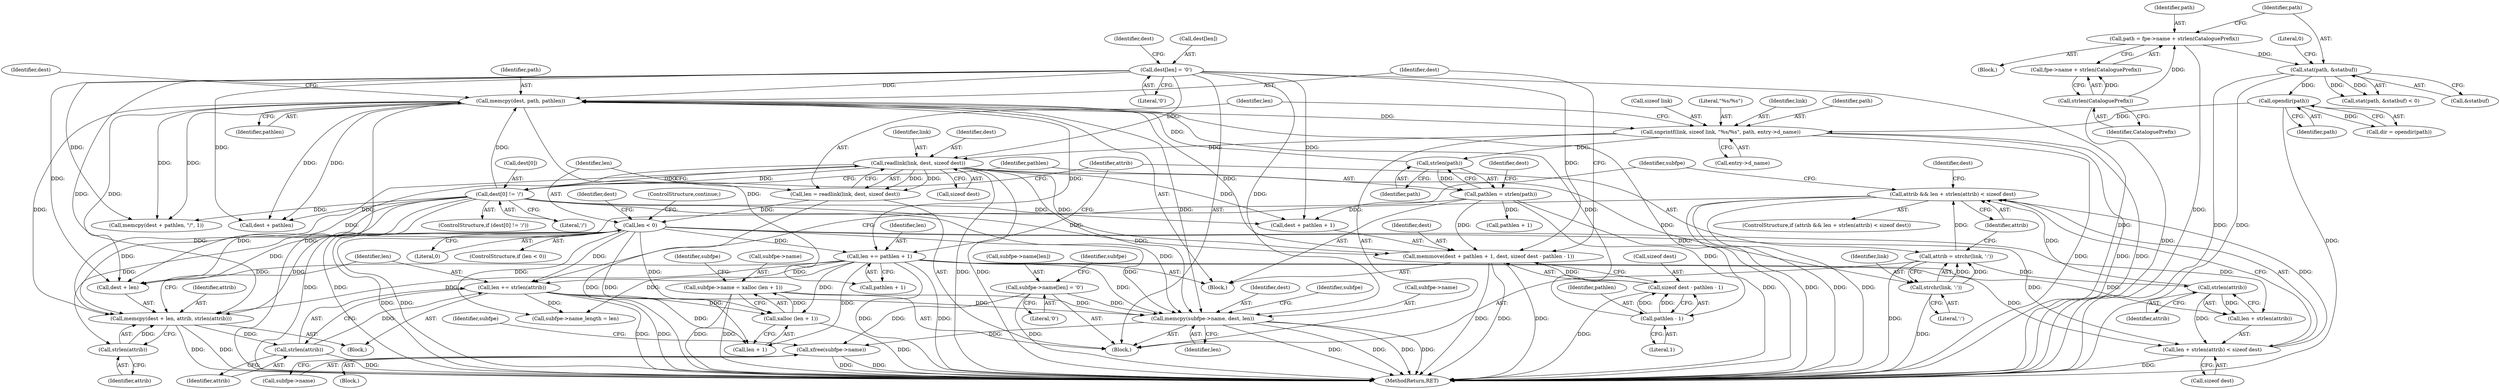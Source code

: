 digraph "0_libxfont_5bf703700ee4a5d6eae20da07cb7a29369667aef@API" {
"1000310" [label="(Call,memcpy(subfpe->name, dest, len))"];
"1000294" [label="(Call,subfpe->name = xalloc (len + 1))"];
"1000298" [label="(Call,xalloc (len + 1))"];
"1000267" [label="(Call,len += strlen(attrib))"];
"1000269" [label="(Call,strlen(attrib))"];
"1000260" [label="(Call,memcpy(dest + len, attrib, strlen(attrib)))"];
"1000200" [label="(Call,dest[len] = '\0')"];
"1000206" [label="(Call,dest[0] != '/')"];
"1000190" [label="(Call,readlink(link, dest, sizeof dest))"];
"1000179" [label="(Call,snprintf(link, sizeof link, \"%s/%s\", path, entry->d_name))"];
"1000156" [label="(Call,opendir(path))"];
"1000132" [label="(Call,stat(path, &statbuf))"];
"1000121" [label="(Call,path = fpe->name + strlen(CataloguePrefix))"];
"1000127" [label="(Call,strlen(CataloguePrefix))"];
"1000229" [label="(Call,memcpy(dest, path, pathlen))"];
"1000216" [label="(Call,memmove(dest + pathlen + 1, dest, sizeof dest - pathlen - 1))"];
"1000212" [label="(Call,pathlen = strlen(path))"];
"1000214" [label="(Call,strlen(path))"];
"1000223" [label="(Call,sizeof dest - pathlen - 1)"];
"1000226" [label="(Call,pathlen - 1)"];
"1000196" [label="(Call,len < 0)"];
"1000188" [label="(Call,len = readlink(link, dest, sizeof dest))"];
"1000239" [label="(Call,len += pathlen + 1)"];
"1000265" [label="(Call,strlen(attrib))"];
"1000250" [label="(Call,attrib && len + strlen(attrib) < sizeof dest)"];
"1000244" [label="(Call,attrib = strchr(link, ':'))"];
"1000246" [label="(Call,strchr(link, ':'))"];
"1000255" [label="(Call,strlen(attrib))"];
"1000252" [label="(Call,len + strlen(attrib) < sizeof dest)"];
"1000316" [label="(Call,subfpe->name[len] = '\0')"];
"1000334" [label="(Call,xfree(subfpe->name))"];
"1000128" [label="(Identifier,CataloguePrefix)"];
"1000315" [label="(Identifier,len)"];
"1000311" [label="(Call,subfpe->name)"];
"1000314" [label="(Identifier,dest)"];
"1000257" [label="(Call,sizeof dest)"];
"1000232" [label="(Identifier,pathlen)"];
"1000212" [label="(Call,pathlen = strlen(path))"];
"1000270" [label="(Identifier,attrib)"];
"1000213" [label="(Identifier,pathlen)"];
"1000210" [label="(Literal,'/')"];
"1000219" [label="(Call,pathlen + 1)"];
"1000156" [label="(Call,opendir(path))"];
"1000211" [label="(Block,)"];
"1000178" [label="(Block,)"];
"1000217" [label="(Call,dest + pathlen + 1)"];
"1000240" [label="(Identifier,len)"];
"1000265" [label="(Call,strlen(attrib))"];
"1000304" [label="(Identifier,subfpe)"];
"1000228" [label="(Literal,1)"];
"1000233" [label="(Call,memcpy(dest + pathlen, \"/\", 1))"];
"1000241" [label="(Call,pathlen + 1)"];
"1000195" [label="(ControlStructure,if (len < 0))"];
"1000154" [label="(Call,dir = opendir(path))"];
"1000179" [label="(Call,snprintf(link, sizeof link, \"%s/%s\", path, entry->d_name))"];
"1000132" [label="(Call,stat(path, &statbuf))"];
"1000234" [label="(Call,dest + pathlen)"];
"1000123" [label="(Call,fpe->name + strlen(CataloguePrefix))"];
"1000227" [label="(Identifier,pathlen)"];
"1000325" [label="(Identifier,subfpe)"];
"1000319" [label="(Identifier,subfpe)"];
"1000247" [label="(Identifier,link)"];
"1000334" [label="(Call,xfree(subfpe->name))"];
"1000335" [label="(Call,subfpe->name)"];
"1000252" [label="(Call,len + strlen(attrib) < sizeof dest)"];
"1000256" [label="(Identifier,attrib)"];
"1000215" [label="(Identifier,path)"];
"1000206" [label="(Call,dest[0] != '/')"];
"1000205" [label="(ControlStructure,if (dest[0] != '/'))"];
"1000248" [label="(Literal,':')"];
"1000189" [label="(Identifier,len)"];
"1000251" [label="(Identifier,attrib)"];
"1000136" [label="(Literal,0)"];
"1000216" [label="(Call,memmove(dest + pathlen + 1, dest, sizeof dest - pathlen - 1))"];
"1000200" [label="(Call,dest[len] = '\0')"];
"1000264" [label="(Identifier,attrib)"];
"1000245" [label="(Identifier,attrib)"];
"1000244" [label="(Call,attrib = strchr(link, ':'))"];
"1000272" [label="(Identifier,subfpe)"];
"1000226" [label="(Call,pathlen - 1)"];
"1000192" [label="(Identifier,dest)"];
"1000260" [label="(Call,memcpy(dest + len, attrib, strlen(attrib)))"];
"1000231" [label="(Identifier,path)"];
"1000378" [label="(MethodReturn,RET)"];
"1000310" [label="(Call,memcpy(subfpe->name, dest, len))"];
"1000250" [label="(Call,attrib && len + strlen(attrib) < sizeof dest)"];
"1000224" [label="(Call,sizeof dest)"];
"1000122" [label="(Identifier,path)"];
"1000294" [label="(Call,subfpe->name = xalloc (len + 1))"];
"1000222" [label="(Identifier,dest)"];
"1000249" [label="(ControlStructure,if (attrib && len + strlen(attrib) < sizeof dest))"];
"1000157" [label="(Identifier,path)"];
"1000104" [label="(Block,)"];
"1000204" [label="(Literal,'\0')"];
"1000190" [label="(Call,readlink(link, dest, sizeof dest))"];
"1000289" [label="(Call,subfpe->name_length = len)"];
"1000299" [label="(Call,len + 1)"];
"1000230" [label="(Identifier,dest)"];
"1000183" [label="(Literal,\"%s/%s\")"];
"1000133" [label="(Identifier,path)"];
"1000131" [label="(Call,stat(path, &statbuf) < 0)"];
"1000127" [label="(Call,strlen(CataloguePrefix))"];
"1000269" [label="(Call,strlen(attrib))"];
"1000253" [label="(Call,len + strlen(attrib))"];
"1000268" [label="(Identifier,len)"];
"1000134" [label="(Call,&statbuf)"];
"1000317" [label="(Call,subfpe->name[len])"];
"1000259" [label="(Block,)"];
"1000208" [label="(Identifier,dest)"];
"1000262" [label="(Identifier,dest)"];
"1000121" [label="(Call,path = fpe->name + strlen(CataloguePrefix))"];
"1000197" [label="(Identifier,len)"];
"1000188" [label="(Call,len = readlink(link, dest, sizeof dest))"];
"1000198" [label="(Literal,0)"];
"1000196" [label="(Call,len < 0)"];
"1000316" [label="(Call,subfpe->name[len] = '\0')"];
"1000267" [label="(Call,len += strlen(attrib))"];
"1000246" [label="(Call,strchr(link, ':'))"];
"1000191" [label="(Identifier,link)"];
"1000223" [label="(Call,sizeof dest - pathlen - 1)"];
"1000180" [label="(Identifier,link)"];
"1000295" [label="(Call,subfpe->name)"];
"1000184" [label="(Identifier,path)"];
"1000214" [label="(Call,strlen(path))"];
"1000298" [label="(Call,xalloc (len + 1))"];
"1000229" [label="(Call,memcpy(dest, path, pathlen))"];
"1000266" [label="(Identifier,attrib)"];
"1000207" [label="(Call,dest[0])"];
"1000255" [label="(Call,strlen(attrib))"];
"1000322" [label="(Literal,'\0')"];
"1000235" [label="(Identifier,dest)"];
"1000202" [label="(Identifier,dest)"];
"1000201" [label="(Call,dest[len])"];
"1000261" [label="(Call,dest + len)"];
"1000218" [label="(Identifier,dest)"];
"1000333" [label="(Block,)"];
"1000339" [label="(Identifier,subfpe)"];
"1000185" [label="(Call,entry->d_name)"];
"1000199" [label="(ControlStructure,continue;)"];
"1000193" [label="(Call,sizeof dest)"];
"1000239" [label="(Call,len += pathlen + 1)"];
"1000181" [label="(Call,sizeof link)"];
"1000310" -> "1000178"  [label="AST: "];
"1000310" -> "1000315"  [label="CFG: "];
"1000311" -> "1000310"  [label="AST: "];
"1000314" -> "1000310"  [label="AST: "];
"1000315" -> "1000310"  [label="AST: "];
"1000319" -> "1000310"  [label="CFG: "];
"1000310" -> "1000378"  [label="DDG: "];
"1000310" -> "1000378"  [label="DDG: "];
"1000310" -> "1000378"  [label="DDG: "];
"1000310" -> "1000378"  [label="DDG: "];
"1000294" -> "1000310"  [label="DDG: "];
"1000316" -> "1000310"  [label="DDG: "];
"1000200" -> "1000310"  [label="DDG: "];
"1000206" -> "1000310"  [label="DDG: "];
"1000190" -> "1000310"  [label="DDG: "];
"1000229" -> "1000310"  [label="DDG: "];
"1000267" -> "1000310"  [label="DDG: "];
"1000196" -> "1000310"  [label="DDG: "];
"1000239" -> "1000310"  [label="DDG: "];
"1000310" -> "1000334"  [label="DDG: "];
"1000294" -> "1000178"  [label="AST: "];
"1000294" -> "1000298"  [label="CFG: "];
"1000295" -> "1000294"  [label="AST: "];
"1000298" -> "1000294"  [label="AST: "];
"1000304" -> "1000294"  [label="CFG: "];
"1000294" -> "1000378"  [label="DDG: "];
"1000294" -> "1000378"  [label="DDG: "];
"1000298" -> "1000294"  [label="DDG: "];
"1000298" -> "1000299"  [label="CFG: "];
"1000299" -> "1000298"  [label="AST: "];
"1000298" -> "1000378"  [label="DDG: "];
"1000267" -> "1000298"  [label="DDG: "];
"1000196" -> "1000298"  [label="DDG: "];
"1000239" -> "1000298"  [label="DDG: "];
"1000267" -> "1000259"  [label="AST: "];
"1000267" -> "1000269"  [label="CFG: "];
"1000268" -> "1000267"  [label="AST: "];
"1000269" -> "1000267"  [label="AST: "];
"1000272" -> "1000267"  [label="CFG: "];
"1000267" -> "1000378"  [label="DDG: "];
"1000267" -> "1000378"  [label="DDG: "];
"1000269" -> "1000267"  [label="DDG: "];
"1000196" -> "1000267"  [label="DDG: "];
"1000239" -> "1000267"  [label="DDG: "];
"1000267" -> "1000289"  [label="DDG: "];
"1000267" -> "1000299"  [label="DDG: "];
"1000269" -> "1000270"  [label="CFG: "];
"1000270" -> "1000269"  [label="AST: "];
"1000269" -> "1000378"  [label="DDG: "];
"1000260" -> "1000269"  [label="DDG: "];
"1000260" -> "1000259"  [label="AST: "];
"1000260" -> "1000265"  [label="CFG: "];
"1000261" -> "1000260"  [label="AST: "];
"1000264" -> "1000260"  [label="AST: "];
"1000265" -> "1000260"  [label="AST: "];
"1000268" -> "1000260"  [label="CFG: "];
"1000260" -> "1000378"  [label="DDG: "];
"1000260" -> "1000378"  [label="DDG: "];
"1000200" -> "1000260"  [label="DDG: "];
"1000206" -> "1000260"  [label="DDG: "];
"1000190" -> "1000260"  [label="DDG: "];
"1000229" -> "1000260"  [label="DDG: "];
"1000196" -> "1000260"  [label="DDG: "];
"1000239" -> "1000260"  [label="DDG: "];
"1000265" -> "1000260"  [label="DDG: "];
"1000200" -> "1000178"  [label="AST: "];
"1000200" -> "1000204"  [label="CFG: "];
"1000201" -> "1000200"  [label="AST: "];
"1000204" -> "1000200"  [label="AST: "];
"1000208" -> "1000200"  [label="CFG: "];
"1000200" -> "1000378"  [label="DDG: "];
"1000200" -> "1000190"  [label="DDG: "];
"1000200" -> "1000216"  [label="DDG: "];
"1000200" -> "1000217"  [label="DDG: "];
"1000200" -> "1000229"  [label="DDG: "];
"1000200" -> "1000233"  [label="DDG: "];
"1000200" -> "1000234"  [label="DDG: "];
"1000200" -> "1000261"  [label="DDG: "];
"1000206" -> "1000205"  [label="AST: "];
"1000206" -> "1000210"  [label="CFG: "];
"1000207" -> "1000206"  [label="AST: "];
"1000210" -> "1000206"  [label="AST: "];
"1000213" -> "1000206"  [label="CFG: "];
"1000245" -> "1000206"  [label="CFG: "];
"1000206" -> "1000378"  [label="DDG: "];
"1000206" -> "1000378"  [label="DDG: "];
"1000206" -> "1000190"  [label="DDG: "];
"1000190" -> "1000206"  [label="DDG: "];
"1000206" -> "1000216"  [label="DDG: "];
"1000206" -> "1000217"  [label="DDG: "];
"1000206" -> "1000229"  [label="DDG: "];
"1000206" -> "1000233"  [label="DDG: "];
"1000206" -> "1000234"  [label="DDG: "];
"1000206" -> "1000261"  [label="DDG: "];
"1000190" -> "1000188"  [label="AST: "];
"1000190" -> "1000193"  [label="CFG: "];
"1000191" -> "1000190"  [label="AST: "];
"1000192" -> "1000190"  [label="AST: "];
"1000193" -> "1000190"  [label="AST: "];
"1000188" -> "1000190"  [label="CFG: "];
"1000190" -> "1000378"  [label="DDG: "];
"1000190" -> "1000378"  [label="DDG: "];
"1000190" -> "1000188"  [label="DDG: "];
"1000190" -> "1000188"  [label="DDG: "];
"1000179" -> "1000190"  [label="DDG: "];
"1000190" -> "1000216"  [label="DDG: "];
"1000190" -> "1000217"  [label="DDG: "];
"1000190" -> "1000246"  [label="DDG: "];
"1000190" -> "1000261"  [label="DDG: "];
"1000179" -> "1000178"  [label="AST: "];
"1000179" -> "1000185"  [label="CFG: "];
"1000180" -> "1000179"  [label="AST: "];
"1000181" -> "1000179"  [label="AST: "];
"1000183" -> "1000179"  [label="AST: "];
"1000184" -> "1000179"  [label="AST: "];
"1000185" -> "1000179"  [label="AST: "];
"1000189" -> "1000179"  [label="CFG: "];
"1000179" -> "1000378"  [label="DDG: "];
"1000179" -> "1000378"  [label="DDG: "];
"1000179" -> "1000378"  [label="DDG: "];
"1000156" -> "1000179"  [label="DDG: "];
"1000229" -> "1000179"  [label="DDG: "];
"1000179" -> "1000214"  [label="DDG: "];
"1000156" -> "1000154"  [label="AST: "];
"1000156" -> "1000157"  [label="CFG: "];
"1000157" -> "1000156"  [label="AST: "];
"1000154" -> "1000156"  [label="CFG: "];
"1000156" -> "1000378"  [label="DDG: "];
"1000156" -> "1000154"  [label="DDG: "];
"1000132" -> "1000156"  [label="DDG: "];
"1000132" -> "1000131"  [label="AST: "];
"1000132" -> "1000134"  [label="CFG: "];
"1000133" -> "1000132"  [label="AST: "];
"1000134" -> "1000132"  [label="AST: "];
"1000136" -> "1000132"  [label="CFG: "];
"1000132" -> "1000378"  [label="DDG: "];
"1000132" -> "1000378"  [label="DDG: "];
"1000132" -> "1000131"  [label="DDG: "];
"1000132" -> "1000131"  [label="DDG: "];
"1000121" -> "1000132"  [label="DDG: "];
"1000121" -> "1000104"  [label="AST: "];
"1000121" -> "1000123"  [label="CFG: "];
"1000122" -> "1000121"  [label="AST: "];
"1000123" -> "1000121"  [label="AST: "];
"1000133" -> "1000121"  [label="CFG: "];
"1000121" -> "1000378"  [label="DDG: "];
"1000127" -> "1000121"  [label="DDG: "];
"1000127" -> "1000123"  [label="AST: "];
"1000127" -> "1000128"  [label="CFG: "];
"1000128" -> "1000127"  [label="AST: "];
"1000123" -> "1000127"  [label="CFG: "];
"1000127" -> "1000378"  [label="DDG: "];
"1000127" -> "1000123"  [label="DDG: "];
"1000229" -> "1000211"  [label="AST: "];
"1000229" -> "1000232"  [label="CFG: "];
"1000230" -> "1000229"  [label="AST: "];
"1000231" -> "1000229"  [label="AST: "];
"1000232" -> "1000229"  [label="AST: "];
"1000235" -> "1000229"  [label="CFG: "];
"1000229" -> "1000378"  [label="DDG: "];
"1000229" -> "1000378"  [label="DDG: "];
"1000216" -> "1000229"  [label="DDG: "];
"1000214" -> "1000229"  [label="DDG: "];
"1000226" -> "1000229"  [label="DDG: "];
"1000229" -> "1000233"  [label="DDG: "];
"1000229" -> "1000233"  [label="DDG: "];
"1000229" -> "1000234"  [label="DDG: "];
"1000229" -> "1000234"  [label="DDG: "];
"1000229" -> "1000239"  [label="DDG: "];
"1000229" -> "1000241"  [label="DDG: "];
"1000229" -> "1000261"  [label="DDG: "];
"1000216" -> "1000211"  [label="AST: "];
"1000216" -> "1000223"  [label="CFG: "];
"1000217" -> "1000216"  [label="AST: "];
"1000222" -> "1000216"  [label="AST: "];
"1000223" -> "1000216"  [label="AST: "];
"1000230" -> "1000216"  [label="CFG: "];
"1000216" -> "1000378"  [label="DDG: "];
"1000216" -> "1000378"  [label="DDG: "];
"1000216" -> "1000378"  [label="DDG: "];
"1000212" -> "1000216"  [label="DDG: "];
"1000223" -> "1000216"  [label="DDG: "];
"1000212" -> "1000211"  [label="AST: "];
"1000212" -> "1000214"  [label="CFG: "];
"1000213" -> "1000212"  [label="AST: "];
"1000214" -> "1000212"  [label="AST: "];
"1000218" -> "1000212"  [label="CFG: "];
"1000212" -> "1000378"  [label="DDG: "];
"1000214" -> "1000212"  [label="DDG: "];
"1000212" -> "1000217"  [label="DDG: "];
"1000212" -> "1000219"  [label="DDG: "];
"1000212" -> "1000226"  [label="DDG: "];
"1000214" -> "1000215"  [label="CFG: "];
"1000215" -> "1000214"  [label="AST: "];
"1000223" -> "1000226"  [label="CFG: "];
"1000224" -> "1000223"  [label="AST: "];
"1000226" -> "1000223"  [label="AST: "];
"1000223" -> "1000378"  [label="DDG: "];
"1000226" -> "1000223"  [label="DDG: "];
"1000226" -> "1000223"  [label="DDG: "];
"1000226" -> "1000228"  [label="CFG: "];
"1000227" -> "1000226"  [label="AST: "];
"1000228" -> "1000226"  [label="AST: "];
"1000196" -> "1000195"  [label="AST: "];
"1000196" -> "1000198"  [label="CFG: "];
"1000197" -> "1000196"  [label="AST: "];
"1000198" -> "1000196"  [label="AST: "];
"1000199" -> "1000196"  [label="CFG: "];
"1000202" -> "1000196"  [label="CFG: "];
"1000196" -> "1000378"  [label="DDG: "];
"1000196" -> "1000378"  [label="DDG: "];
"1000188" -> "1000196"  [label="DDG: "];
"1000196" -> "1000239"  [label="DDG: "];
"1000196" -> "1000252"  [label="DDG: "];
"1000196" -> "1000253"  [label="DDG: "];
"1000196" -> "1000261"  [label="DDG: "];
"1000196" -> "1000289"  [label="DDG: "];
"1000196" -> "1000299"  [label="DDG: "];
"1000188" -> "1000178"  [label="AST: "];
"1000189" -> "1000188"  [label="AST: "];
"1000197" -> "1000188"  [label="CFG: "];
"1000188" -> "1000378"  [label="DDG: "];
"1000239" -> "1000211"  [label="AST: "];
"1000239" -> "1000241"  [label="CFG: "];
"1000240" -> "1000239"  [label="AST: "];
"1000241" -> "1000239"  [label="AST: "];
"1000245" -> "1000239"  [label="CFG: "];
"1000239" -> "1000378"  [label="DDG: "];
"1000239" -> "1000378"  [label="DDG: "];
"1000239" -> "1000252"  [label="DDG: "];
"1000239" -> "1000253"  [label="DDG: "];
"1000239" -> "1000261"  [label="DDG: "];
"1000239" -> "1000289"  [label="DDG: "];
"1000239" -> "1000299"  [label="DDG: "];
"1000265" -> "1000266"  [label="CFG: "];
"1000266" -> "1000265"  [label="AST: "];
"1000250" -> "1000265"  [label="DDG: "];
"1000250" -> "1000249"  [label="AST: "];
"1000250" -> "1000251"  [label="CFG: "];
"1000250" -> "1000252"  [label="CFG: "];
"1000251" -> "1000250"  [label="AST: "];
"1000252" -> "1000250"  [label="AST: "];
"1000262" -> "1000250"  [label="CFG: "];
"1000272" -> "1000250"  [label="CFG: "];
"1000250" -> "1000378"  [label="DDG: "];
"1000250" -> "1000378"  [label="DDG: "];
"1000250" -> "1000378"  [label="DDG: "];
"1000244" -> "1000250"  [label="DDG: "];
"1000255" -> "1000250"  [label="DDG: "];
"1000252" -> "1000250"  [label="DDG: "];
"1000244" -> "1000178"  [label="AST: "];
"1000244" -> "1000246"  [label="CFG: "];
"1000245" -> "1000244"  [label="AST: "];
"1000246" -> "1000244"  [label="AST: "];
"1000251" -> "1000244"  [label="CFG: "];
"1000244" -> "1000378"  [label="DDG: "];
"1000246" -> "1000244"  [label="DDG: "];
"1000246" -> "1000244"  [label="DDG: "];
"1000244" -> "1000255"  [label="DDG: "];
"1000246" -> "1000248"  [label="CFG: "];
"1000247" -> "1000246"  [label="AST: "];
"1000248" -> "1000246"  [label="AST: "];
"1000246" -> "1000378"  [label="DDG: "];
"1000255" -> "1000253"  [label="AST: "];
"1000255" -> "1000256"  [label="CFG: "];
"1000256" -> "1000255"  [label="AST: "];
"1000253" -> "1000255"  [label="CFG: "];
"1000255" -> "1000252"  [label="DDG: "];
"1000255" -> "1000253"  [label="DDG: "];
"1000252" -> "1000257"  [label="CFG: "];
"1000253" -> "1000252"  [label="AST: "];
"1000257" -> "1000252"  [label="AST: "];
"1000252" -> "1000378"  [label="DDG: "];
"1000316" -> "1000178"  [label="AST: "];
"1000316" -> "1000322"  [label="CFG: "];
"1000317" -> "1000316"  [label="AST: "];
"1000322" -> "1000316"  [label="AST: "];
"1000325" -> "1000316"  [label="CFG: "];
"1000316" -> "1000378"  [label="DDG: "];
"1000316" -> "1000334"  [label="DDG: "];
"1000334" -> "1000333"  [label="AST: "];
"1000334" -> "1000335"  [label="CFG: "];
"1000335" -> "1000334"  [label="AST: "];
"1000339" -> "1000334"  [label="CFG: "];
"1000334" -> "1000378"  [label="DDG: "];
"1000334" -> "1000378"  [label="DDG: "];
}

